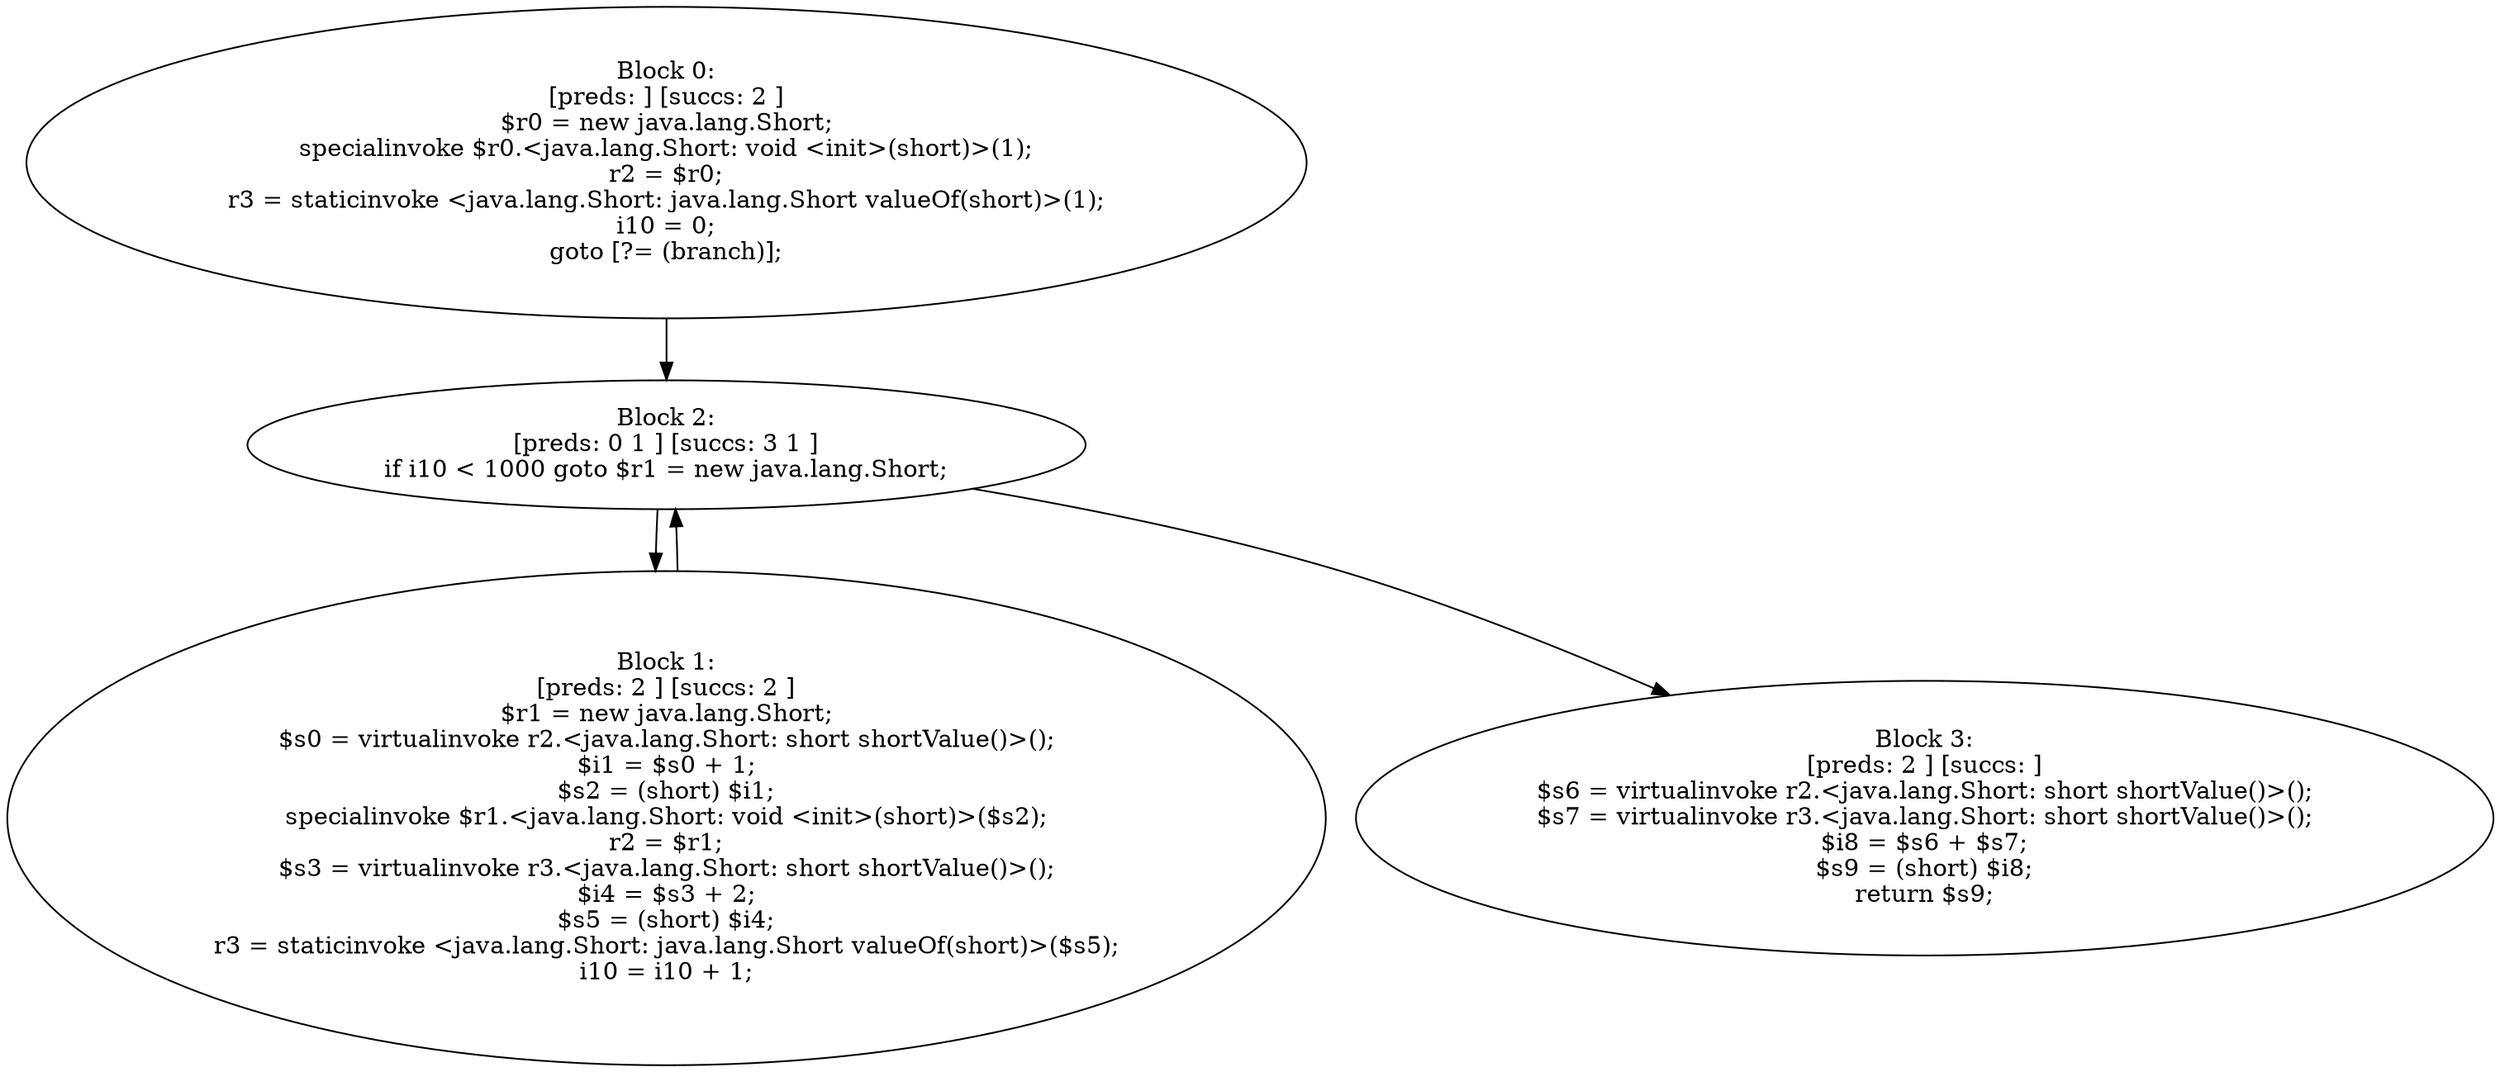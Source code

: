 digraph "unitGraph" {
    "Block 0:
[preds: ] [succs: 2 ]
$r0 = new java.lang.Short;
specialinvoke $r0.<java.lang.Short: void <init>(short)>(1);
r2 = $r0;
r3 = staticinvoke <java.lang.Short: java.lang.Short valueOf(short)>(1);
i10 = 0;
goto [?= (branch)];
"
    "Block 1:
[preds: 2 ] [succs: 2 ]
$r1 = new java.lang.Short;
$s0 = virtualinvoke r2.<java.lang.Short: short shortValue()>();
$i1 = $s0 + 1;
$s2 = (short) $i1;
specialinvoke $r1.<java.lang.Short: void <init>(short)>($s2);
r2 = $r1;
$s3 = virtualinvoke r3.<java.lang.Short: short shortValue()>();
$i4 = $s3 + 2;
$s5 = (short) $i4;
r3 = staticinvoke <java.lang.Short: java.lang.Short valueOf(short)>($s5);
i10 = i10 + 1;
"
    "Block 2:
[preds: 0 1 ] [succs: 3 1 ]
if i10 < 1000 goto $r1 = new java.lang.Short;
"
    "Block 3:
[preds: 2 ] [succs: ]
$s6 = virtualinvoke r2.<java.lang.Short: short shortValue()>();
$s7 = virtualinvoke r3.<java.lang.Short: short shortValue()>();
$i8 = $s6 + $s7;
$s9 = (short) $i8;
return $s9;
"
    "Block 0:
[preds: ] [succs: 2 ]
$r0 = new java.lang.Short;
specialinvoke $r0.<java.lang.Short: void <init>(short)>(1);
r2 = $r0;
r3 = staticinvoke <java.lang.Short: java.lang.Short valueOf(short)>(1);
i10 = 0;
goto [?= (branch)];
"->"Block 2:
[preds: 0 1 ] [succs: 3 1 ]
if i10 < 1000 goto $r1 = new java.lang.Short;
";
    "Block 1:
[preds: 2 ] [succs: 2 ]
$r1 = new java.lang.Short;
$s0 = virtualinvoke r2.<java.lang.Short: short shortValue()>();
$i1 = $s0 + 1;
$s2 = (short) $i1;
specialinvoke $r1.<java.lang.Short: void <init>(short)>($s2);
r2 = $r1;
$s3 = virtualinvoke r3.<java.lang.Short: short shortValue()>();
$i4 = $s3 + 2;
$s5 = (short) $i4;
r3 = staticinvoke <java.lang.Short: java.lang.Short valueOf(short)>($s5);
i10 = i10 + 1;
"->"Block 2:
[preds: 0 1 ] [succs: 3 1 ]
if i10 < 1000 goto $r1 = new java.lang.Short;
";
    "Block 2:
[preds: 0 1 ] [succs: 3 1 ]
if i10 < 1000 goto $r1 = new java.lang.Short;
"->"Block 3:
[preds: 2 ] [succs: ]
$s6 = virtualinvoke r2.<java.lang.Short: short shortValue()>();
$s7 = virtualinvoke r3.<java.lang.Short: short shortValue()>();
$i8 = $s6 + $s7;
$s9 = (short) $i8;
return $s9;
";
    "Block 2:
[preds: 0 1 ] [succs: 3 1 ]
if i10 < 1000 goto $r1 = new java.lang.Short;
"->"Block 1:
[preds: 2 ] [succs: 2 ]
$r1 = new java.lang.Short;
$s0 = virtualinvoke r2.<java.lang.Short: short shortValue()>();
$i1 = $s0 + 1;
$s2 = (short) $i1;
specialinvoke $r1.<java.lang.Short: void <init>(short)>($s2);
r2 = $r1;
$s3 = virtualinvoke r3.<java.lang.Short: short shortValue()>();
$i4 = $s3 + 2;
$s5 = (short) $i4;
r3 = staticinvoke <java.lang.Short: java.lang.Short valueOf(short)>($s5);
i10 = i10 + 1;
";
}
